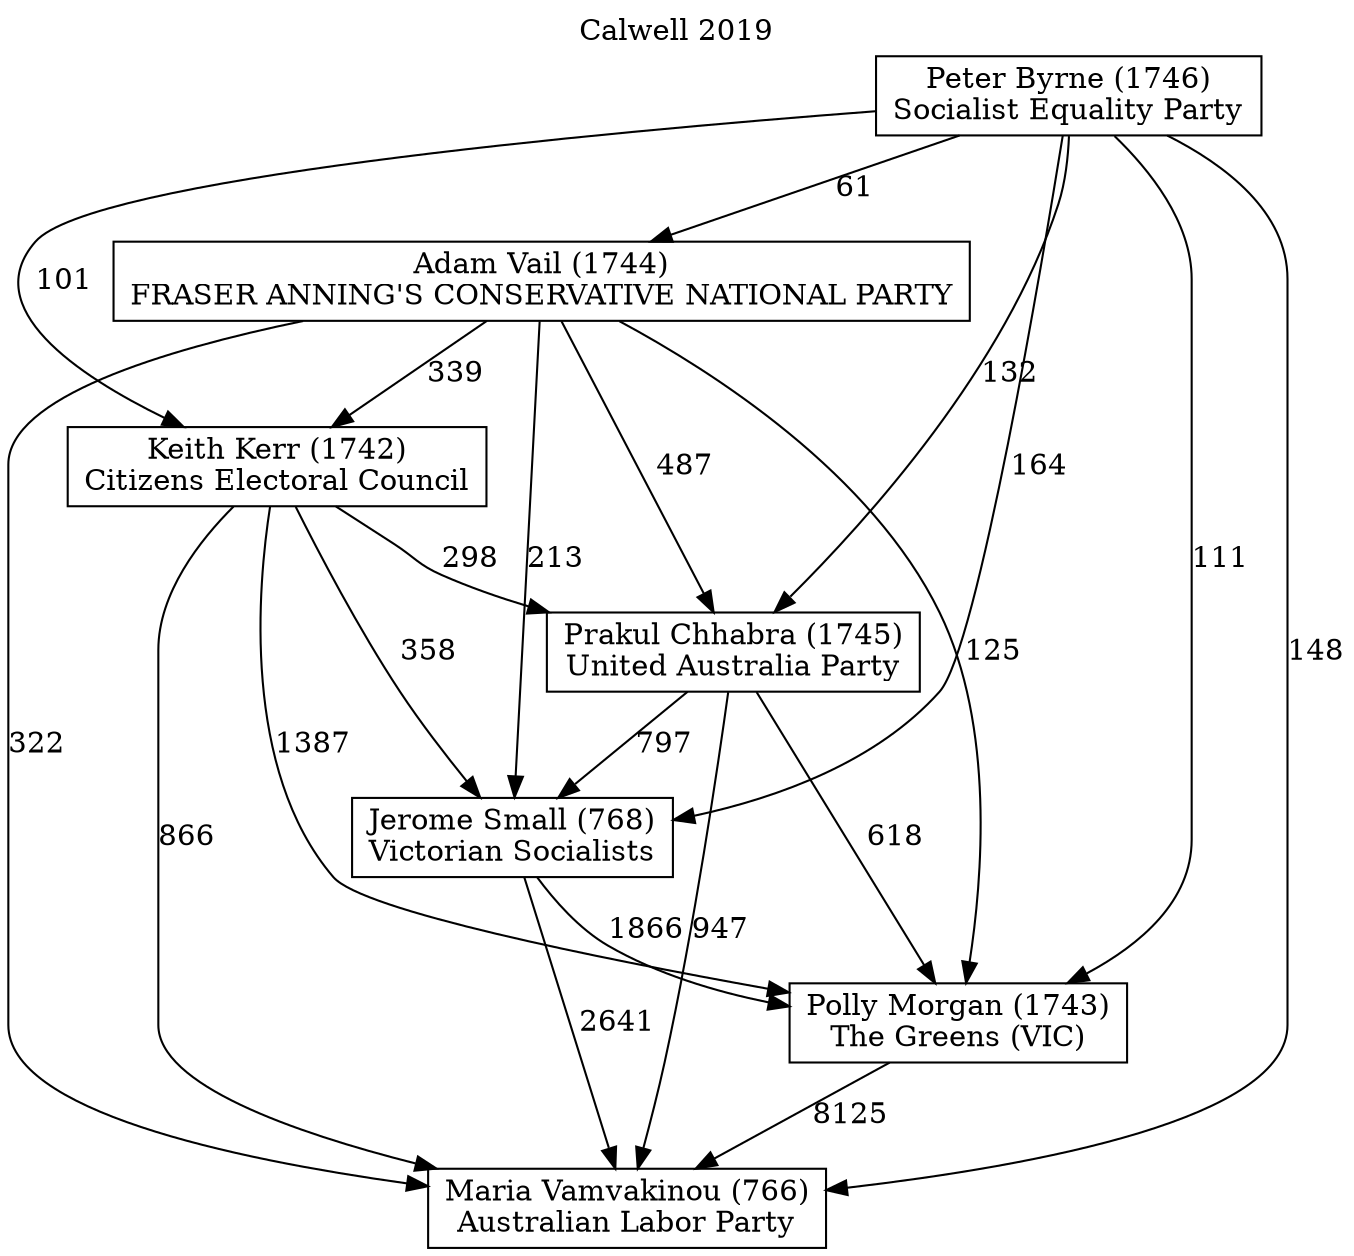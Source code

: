 // House preference flow
digraph "Maria Vamvakinou (766)_Calwell_2019" {
	graph [label="Calwell 2019" labelloc=t mclimit=10]
	node [shape=box]
	"Adam Vail (1744)" [label="Adam Vail (1744)
FRASER ANNING'S CONSERVATIVE NATIONAL PARTY"]
	"Jerome Small (768)" [label="Jerome Small (768)
Victorian Socialists"]
	"Keith Kerr (1742)" [label="Keith Kerr (1742)
Citizens Electoral Council"]
	"Maria Vamvakinou (766)" [label="Maria Vamvakinou (766)
Australian Labor Party"]
	"Peter Byrne (1746)" [label="Peter Byrne (1746)
Socialist Equality Party"]
	"Polly Morgan (1743)" [label="Polly Morgan (1743)
The Greens (VIC)"]
	"Prakul Chhabra (1745)" [label="Prakul Chhabra (1745)
United Australia Party"]
	"Adam Vail (1744)" -> "Jerome Small (768)" [label=213]
	"Adam Vail (1744)" -> "Keith Kerr (1742)" [label=339]
	"Adam Vail (1744)" -> "Maria Vamvakinou (766)" [label=322]
	"Adam Vail (1744)" -> "Polly Morgan (1743)" [label=125]
	"Adam Vail (1744)" -> "Prakul Chhabra (1745)" [label=487]
	"Jerome Small (768)" -> "Maria Vamvakinou (766)" [label=2641]
	"Jerome Small (768)" -> "Polly Morgan (1743)" [label=1866]
	"Keith Kerr (1742)" -> "Jerome Small (768)" [label=358]
	"Keith Kerr (1742)" -> "Maria Vamvakinou (766)" [label=866]
	"Keith Kerr (1742)" -> "Polly Morgan (1743)" [label=1387]
	"Keith Kerr (1742)" -> "Prakul Chhabra (1745)" [label=298]
	"Peter Byrne (1746)" -> "Adam Vail (1744)" [label=61]
	"Peter Byrne (1746)" -> "Jerome Small (768)" [label=164]
	"Peter Byrne (1746)" -> "Keith Kerr (1742)" [label=101]
	"Peter Byrne (1746)" -> "Maria Vamvakinou (766)" [label=148]
	"Peter Byrne (1746)" -> "Polly Morgan (1743)" [label=111]
	"Peter Byrne (1746)" -> "Prakul Chhabra (1745)" [label=132]
	"Polly Morgan (1743)" -> "Maria Vamvakinou (766)" [label=8125]
	"Prakul Chhabra (1745)" -> "Jerome Small (768)" [label=797]
	"Prakul Chhabra (1745)" -> "Maria Vamvakinou (766)" [label=947]
	"Prakul Chhabra (1745)" -> "Polly Morgan (1743)" [label=618]
}

